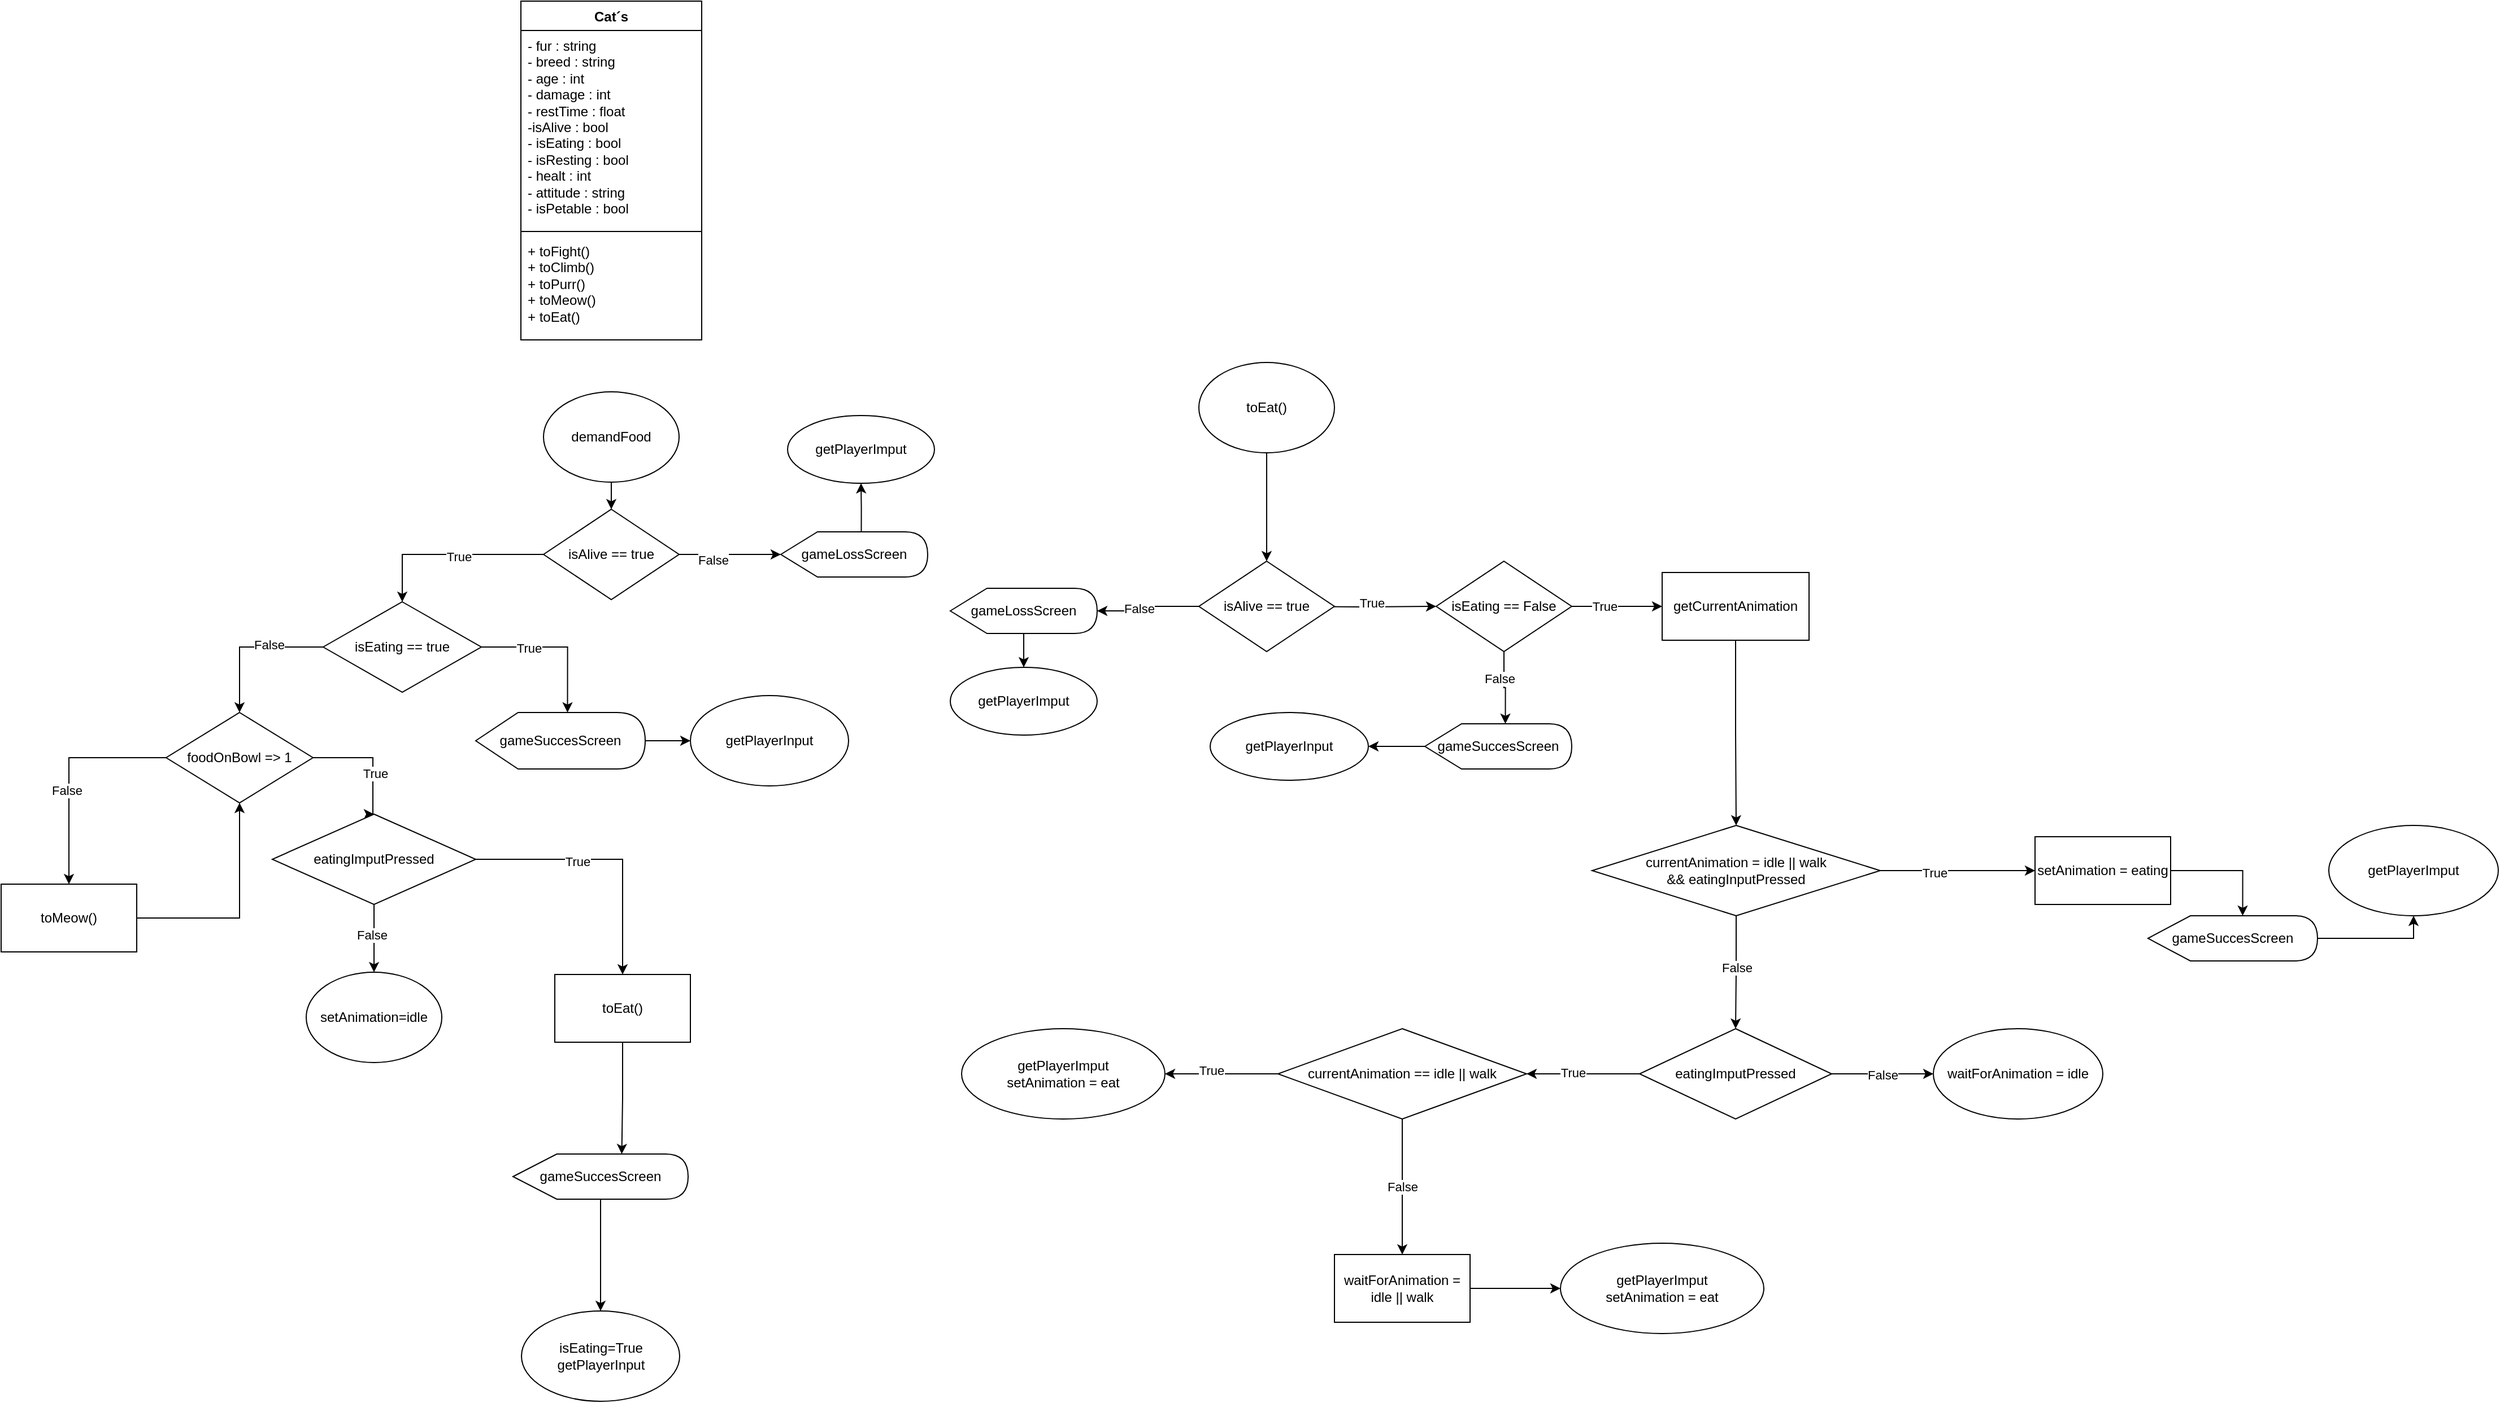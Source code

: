 <mxfile version="24.4.4" type="device">
  <diagram name="Página-1" id="e4EU93nEuUOYm5R4-OpO">
    <mxGraphModel dx="1434" dy="1923" grid="1" gridSize="10" guides="1" tooltips="1" connect="1" arrows="1" fold="1" page="1" pageScale="1" pageWidth="827" pageHeight="1169" math="0" shadow="0">
      <root>
        <mxCell id="0" />
        <mxCell id="1" parent="0" />
        <mxCell id="uC1Y4MNjhKWYOcaYpt3U-1" value="&lt;div&gt;Cat´s&lt;/div&gt;" style="swimlane;fontStyle=1;align=center;verticalAlign=top;childLayout=stackLayout;horizontal=1;startSize=26;horizontalStack=0;resizeParent=1;resizeParentMax=0;resizeLast=0;collapsible=1;marginBottom=0;whiteSpace=wrap;html=1;" parent="1" vertex="1">
          <mxGeometry x="480" y="-320" width="160" height="300" as="geometry" />
        </mxCell>
        <mxCell id="uC1Y4MNjhKWYOcaYpt3U-2" value="- fur : string&lt;div&gt;- breed : string&lt;/div&gt;&lt;div&gt;- age : int&lt;/div&gt;&lt;div&gt;- damage : int&lt;/div&gt;&lt;div&gt;- restTime : float&lt;/div&gt;&lt;div&gt;-isAlive : bool&lt;/div&gt;&lt;div&gt;- isEating : bool&lt;/div&gt;&lt;div&gt;- isResting : bool&lt;/div&gt;&lt;div&gt;- healt : int&lt;/div&gt;&lt;div&gt;- attitude : string&lt;/div&gt;&lt;div&gt;- isPetable : bool&lt;/div&gt;" style="text;strokeColor=none;fillColor=none;align=left;verticalAlign=top;spacingLeft=4;spacingRight=4;overflow=hidden;rotatable=0;points=[[0,0.5],[1,0.5]];portConstraint=eastwest;whiteSpace=wrap;html=1;" parent="uC1Y4MNjhKWYOcaYpt3U-1" vertex="1">
          <mxGeometry y="26" width="160" height="174" as="geometry" />
        </mxCell>
        <mxCell id="uC1Y4MNjhKWYOcaYpt3U-3" value="" style="line;strokeWidth=1;fillColor=none;align=left;verticalAlign=middle;spacingTop=-1;spacingLeft=3;spacingRight=3;rotatable=0;labelPosition=right;points=[];portConstraint=eastwest;strokeColor=inherit;" parent="uC1Y4MNjhKWYOcaYpt3U-1" vertex="1">
          <mxGeometry y="200" width="160" height="8" as="geometry" />
        </mxCell>
        <mxCell id="uC1Y4MNjhKWYOcaYpt3U-4" value="+ toFight()&lt;div&gt;+ toClimb()&lt;/div&gt;&lt;div&gt;+ toPurr()&lt;/div&gt;&lt;div&gt;+ toMeow()&lt;/div&gt;+ toEat()&lt;br&gt;&lt;div&gt;&lt;br&gt;&lt;/div&gt;" style="text;strokeColor=none;fillColor=none;align=left;verticalAlign=top;spacingLeft=4;spacingRight=4;overflow=hidden;rotatable=0;points=[[0,0.5],[1,0.5]];portConstraint=eastwest;whiteSpace=wrap;html=1;" parent="uC1Y4MNjhKWYOcaYpt3U-1" vertex="1">
          <mxGeometry y="208" width="160" height="92" as="geometry" />
        </mxCell>
        <mxCell id="lEr0R_TYEMFG4Ablx6tV-24" value="" style="edgeStyle=orthogonalEdgeStyle;rounded=0;orthogonalLoop=1;jettySize=auto;html=1;" edge="1" parent="1" source="uC1Y4MNjhKWYOcaYpt3U-5" target="lEr0R_TYEMFG4Ablx6tV-23">
          <mxGeometry relative="1" as="geometry" />
        </mxCell>
        <mxCell id="uC1Y4MNjhKWYOcaYpt3U-5" value="demandFood" style="ellipse;whiteSpace=wrap;html=1;" parent="1" vertex="1">
          <mxGeometry x="500" y="26" width="120" height="80" as="geometry" />
        </mxCell>
        <mxCell id="lEr0R_TYEMFG4Ablx6tV-2" style="edgeStyle=orthogonalEdgeStyle;rounded=0;orthogonalLoop=1;jettySize=auto;html=1;exitX=1;exitY=0.5;exitDx=0;exitDy=0;" edge="1" parent="1" source="lEr0R_TYEMFG4Ablx6tV-31" target="lEr0R_TYEMFG4Ablx6tV-10">
          <mxGeometry relative="1" as="geometry">
            <mxPoint x="740" y="682" as="targetPoint" />
            <mxPoint x="670" y="570" as="sourcePoint" />
          </mxGeometry>
        </mxCell>
        <mxCell id="lEr0R_TYEMFG4Ablx6tV-105" value="True" style="edgeLabel;html=1;align=center;verticalAlign=middle;resizable=0;points=[];" vertex="1" connectable="0" parent="lEr0R_TYEMFG4Ablx6tV-2">
          <mxGeometry x="-0.224" y="-2" relative="1" as="geometry">
            <mxPoint as="offset" />
          </mxGeometry>
        </mxCell>
        <mxCell id="lEr0R_TYEMFG4Ablx6tV-5" style="edgeStyle=orthogonalEdgeStyle;rounded=0;orthogonalLoop=1;jettySize=auto;html=1;exitX=0;exitY=0.5;exitDx=0;exitDy=0;" edge="1" parent="1" source="lEr0R_TYEMFG4Ablx6tV-1" target="lEr0R_TYEMFG4Ablx6tV-8">
          <mxGeometry relative="1" as="geometry">
            <mxPoint x="80" y="458" as="targetPoint" />
            <mxPoint x="140" y="390" as="sourcePoint" />
          </mxGeometry>
        </mxCell>
        <mxCell id="lEr0R_TYEMFG4Ablx6tV-107" value="False" style="edgeLabel;html=1;align=center;verticalAlign=middle;resizable=0;points=[];" vertex="1" connectable="0" parent="lEr0R_TYEMFG4Ablx6tV-5">
          <mxGeometry x="0.162" y="-2" relative="1" as="geometry">
            <mxPoint as="offset" />
          </mxGeometry>
        </mxCell>
        <mxCell id="lEr0R_TYEMFG4Ablx6tV-9" style="edgeStyle=orthogonalEdgeStyle;rounded=0;orthogonalLoop=1;jettySize=auto;html=1;entryX=0.5;entryY=1;entryDx=0;entryDy=0;" edge="1" parent="1" source="lEr0R_TYEMFG4Ablx6tV-8" target="lEr0R_TYEMFG4Ablx6tV-1">
          <mxGeometry relative="1" as="geometry" />
        </mxCell>
        <mxCell id="lEr0R_TYEMFG4Ablx6tV-8" value="toMeow()" style="rounded=0;whiteSpace=wrap;html=1;" vertex="1" parent="1">
          <mxGeometry x="20" y="462" width="120" height="60" as="geometry" />
        </mxCell>
        <mxCell id="lEr0R_TYEMFG4Ablx6tV-10" value="toEat()" style="rounded=0;whiteSpace=wrap;html=1;" vertex="1" parent="1">
          <mxGeometry x="510" y="542" width="120" height="60" as="geometry" />
        </mxCell>
        <mxCell id="lEr0R_TYEMFG4Ablx6tV-14" value="isEating == true" style="rhombus;whiteSpace=wrap;html=1;" vertex="1" parent="1">
          <mxGeometry x="305" y="212" width="140" height="80" as="geometry" />
        </mxCell>
        <mxCell id="lEr0R_TYEMFG4Ablx6tV-26" value="" style="edgeStyle=orthogonalEdgeStyle;rounded=0;orthogonalLoop=1;jettySize=auto;html=1;entryX=0;entryY=0.5;entryDx=0;entryDy=0;entryPerimeter=0;" edge="1" parent="1" source="lEr0R_TYEMFG4Ablx6tV-23" target="lEr0R_TYEMFG4Ablx6tV-138">
          <mxGeometry relative="1" as="geometry">
            <mxPoint x="700" y="170" as="targetPoint" />
          </mxGeometry>
        </mxCell>
        <mxCell id="lEr0R_TYEMFG4Ablx6tV-125" value="False" style="edgeLabel;html=1;align=center;verticalAlign=middle;resizable=0;points=[];" vertex="1" connectable="0" parent="lEr0R_TYEMFG4Ablx6tV-26">
          <mxGeometry x="-0.333" y="-5" relative="1" as="geometry">
            <mxPoint as="offset" />
          </mxGeometry>
        </mxCell>
        <mxCell id="lEr0R_TYEMFG4Ablx6tV-28" style="edgeStyle=orthogonalEdgeStyle;rounded=0;orthogonalLoop=1;jettySize=auto;html=1;entryX=0.5;entryY=0;entryDx=0;entryDy=0;" edge="1" parent="1" source="lEr0R_TYEMFG4Ablx6tV-23" target="lEr0R_TYEMFG4Ablx6tV-14">
          <mxGeometry relative="1" as="geometry" />
        </mxCell>
        <mxCell id="lEr0R_TYEMFG4Ablx6tV-124" value="True" style="edgeLabel;html=1;align=center;verticalAlign=middle;resizable=0;points=[];" vertex="1" connectable="0" parent="lEr0R_TYEMFG4Ablx6tV-28">
          <mxGeometry x="-0.102" y="2" relative="1" as="geometry">
            <mxPoint as="offset" />
          </mxGeometry>
        </mxCell>
        <mxCell id="lEr0R_TYEMFG4Ablx6tV-23" value="isAlive == true" style="rhombus;whiteSpace=wrap;html=1;" vertex="1" parent="1">
          <mxGeometry x="500" y="130" width="120" height="80" as="geometry" />
        </mxCell>
        <mxCell id="lEr0R_TYEMFG4Ablx6tV-25" value="&lt;div&gt;getPlayerImput&lt;/div&gt;" style="ellipse;whiteSpace=wrap;html=1;" vertex="1" parent="1">
          <mxGeometry x="716" y="47" width="130" height="60" as="geometry" />
        </mxCell>
        <mxCell id="lEr0R_TYEMFG4Ablx6tV-29" value="" style="edgeStyle=orthogonalEdgeStyle;rounded=0;orthogonalLoop=1;jettySize=auto;html=1;" edge="1" parent="1" source="lEr0R_TYEMFG4Ablx6tV-14" target="lEr0R_TYEMFG4Ablx6tV-1">
          <mxGeometry relative="1" as="geometry">
            <mxPoint x="225" y="302" as="targetPoint" />
            <mxPoint x="305" y="252" as="sourcePoint" />
          </mxGeometry>
        </mxCell>
        <mxCell id="lEr0R_TYEMFG4Ablx6tV-123" value="False" style="edgeLabel;html=1;align=center;verticalAlign=middle;resizable=0;points=[];" vertex="1" connectable="0" parent="lEr0R_TYEMFG4Ablx6tV-29">
          <mxGeometry x="-0.273" y="-2" relative="1" as="geometry">
            <mxPoint as="offset" />
          </mxGeometry>
        </mxCell>
        <mxCell id="lEr0R_TYEMFG4Ablx6tV-32" value="" style="edgeStyle=orthogonalEdgeStyle;rounded=0;orthogonalLoop=1;jettySize=auto;html=1;entryX=0.5;entryY=0;entryDx=0;entryDy=0;" edge="1" parent="1" source="lEr0R_TYEMFG4Ablx6tV-1" target="lEr0R_TYEMFG4Ablx6tV-31">
          <mxGeometry relative="1" as="geometry">
            <Array as="points">
              <mxPoint x="349" y="350" />
            </Array>
          </mxGeometry>
        </mxCell>
        <mxCell id="lEr0R_TYEMFG4Ablx6tV-108" value="True" style="edgeLabel;html=1;align=center;verticalAlign=middle;resizable=0;points=[];" vertex="1" connectable="0" parent="lEr0R_TYEMFG4Ablx6tV-32">
          <mxGeometry x="0.282" y="2" relative="1" as="geometry">
            <mxPoint as="offset" />
          </mxGeometry>
        </mxCell>
        <mxCell id="lEr0R_TYEMFG4Ablx6tV-1" value="foodOnBowl =&amp;gt; 1" style="rhombus;whiteSpace=wrap;html=1;" vertex="1" parent="1">
          <mxGeometry x="166" y="310" width="130" height="80" as="geometry" />
        </mxCell>
        <mxCell id="lEr0R_TYEMFG4Ablx6tV-33" style="edgeStyle=orthogonalEdgeStyle;rounded=0;orthogonalLoop=1;jettySize=auto;html=1;exitX=0.5;exitY=1;exitDx=0;exitDy=0;" edge="1" parent="1" source="lEr0R_TYEMFG4Ablx6tV-31" target="lEr0R_TYEMFG4Ablx6tV-34">
          <mxGeometry relative="1" as="geometry">
            <mxPoint x="350" y="550" as="targetPoint" />
          </mxGeometry>
        </mxCell>
        <mxCell id="lEr0R_TYEMFG4Ablx6tV-106" value="False" style="edgeLabel;html=1;align=center;verticalAlign=middle;resizable=0;points=[];" vertex="1" connectable="0" parent="lEr0R_TYEMFG4Ablx6tV-33">
          <mxGeometry x="-0.1" y="-2" relative="1" as="geometry">
            <mxPoint as="offset" />
          </mxGeometry>
        </mxCell>
        <mxCell id="lEr0R_TYEMFG4Ablx6tV-31" value="eatingImputPressed" style="rhombus;whiteSpace=wrap;html=1;" vertex="1" parent="1">
          <mxGeometry x="260" y="400" width="180" height="80" as="geometry" />
        </mxCell>
        <mxCell id="lEr0R_TYEMFG4Ablx6tV-34" value="setAnimation=idle" style="ellipse;whiteSpace=wrap;html=1;" vertex="1" parent="1">
          <mxGeometry x="290" y="540" width="120" height="80" as="geometry" />
        </mxCell>
        <mxCell id="lEr0R_TYEMFG4Ablx6tV-12" value="&lt;div&gt;isEating=True&lt;/div&gt;&lt;div&gt;getPlayerInput&lt;/div&gt;" style="ellipse;whiteSpace=wrap;html=1;" vertex="1" parent="1">
          <mxGeometry x="480.5" y="840" width="140" height="80" as="geometry" />
        </mxCell>
        <mxCell id="lEr0R_TYEMFG4Ablx6tV-44" value="toEat()" style="ellipse;whiteSpace=wrap;html=1;" vertex="1" parent="1">
          <mxGeometry x="1080" width="120" height="80" as="geometry" />
        </mxCell>
        <mxCell id="lEr0R_TYEMFG4Ablx6tV-48" value="&lt;div&gt;getPlayerImput&lt;/div&gt;" style="ellipse;whiteSpace=wrap;html=1;" vertex="1" parent="1">
          <mxGeometry x="860" y="270" width="130" height="60" as="geometry" />
        </mxCell>
        <mxCell id="lEr0R_TYEMFG4Ablx6tV-51" value="" style="edgeStyle=orthogonalEdgeStyle;rounded=0;orthogonalLoop=1;jettySize=auto;html=1;" edge="1" parent="1" source="lEr0R_TYEMFG4Ablx6tV-44" target="lEr0R_TYEMFG4Ablx6tV-47">
          <mxGeometry relative="1" as="geometry">
            <mxPoint x="1140" y="80" as="sourcePoint" />
            <mxPoint x="1140" y="150" as="targetPoint" />
          </mxGeometry>
        </mxCell>
        <mxCell id="lEr0R_TYEMFG4Ablx6tV-54" style="edgeStyle=orthogonalEdgeStyle;rounded=0;orthogonalLoop=1;jettySize=auto;html=1;exitX=0;exitY=0.5;exitDx=0;exitDy=0;entryX=1;entryY=0.5;entryDx=0;entryDy=0;entryPerimeter=0;" edge="1" parent="1" source="lEr0R_TYEMFG4Ablx6tV-47" target="lEr0R_TYEMFG4Ablx6tV-136">
          <mxGeometry relative="1" as="geometry">
            <mxPoint x="990" y="216" as="targetPoint" />
          </mxGeometry>
        </mxCell>
        <mxCell id="lEr0R_TYEMFG4Ablx6tV-99" value="False" style="edgeLabel;html=1;align=center;verticalAlign=middle;resizable=0;points=[];" vertex="1" connectable="0" parent="lEr0R_TYEMFG4Ablx6tV-54">
          <mxGeometry x="0.22" y="-2" relative="1" as="geometry">
            <mxPoint as="offset" />
          </mxGeometry>
        </mxCell>
        <mxCell id="lEr0R_TYEMFG4Ablx6tV-57" value="" style="edgeStyle=orthogonalEdgeStyle;rounded=0;orthogonalLoop=1;jettySize=auto;html=1;exitX=1;exitY=0.5;exitDx=0;exitDy=0;" edge="1" parent="1" target="lEr0R_TYEMFG4Ablx6tV-56">
          <mxGeometry relative="1" as="geometry">
            <mxPoint x="1160" y="216" as="sourcePoint" />
          </mxGeometry>
        </mxCell>
        <mxCell id="lEr0R_TYEMFG4Ablx6tV-98" value="True" style="edgeLabel;html=1;align=center;verticalAlign=middle;resizable=0;points=[];" vertex="1" connectable="0" parent="lEr0R_TYEMFG4Ablx6tV-57">
          <mxGeometry x="0.124" y="3" relative="1" as="geometry">
            <mxPoint as="offset" />
          </mxGeometry>
        </mxCell>
        <mxCell id="lEr0R_TYEMFG4Ablx6tV-47" value="isAlive == true" style="rhombus;whiteSpace=wrap;html=1;" vertex="1" parent="1">
          <mxGeometry x="1080" y="176" width="120" height="80" as="geometry" />
        </mxCell>
        <mxCell id="lEr0R_TYEMFG4Ablx6tV-59" style="edgeStyle=orthogonalEdgeStyle;rounded=0;orthogonalLoop=1;jettySize=auto;html=1;exitX=0.5;exitY=1;exitDx=0;exitDy=0;entryX=0;entryY=0;entryDx=71.25;entryDy=0;entryPerimeter=0;" edge="1" parent="1" source="lEr0R_TYEMFG4Ablx6tV-56" target="lEr0R_TYEMFG4Ablx6tV-129">
          <mxGeometry relative="1" as="geometry">
            <mxPoint x="1350" y="302" as="targetPoint" />
          </mxGeometry>
        </mxCell>
        <mxCell id="lEr0R_TYEMFG4Ablx6tV-97" value="False" style="edgeLabel;html=1;align=center;verticalAlign=middle;resizable=0;points=[];" vertex="1" connectable="0" parent="lEr0R_TYEMFG4Ablx6tV-59">
          <mxGeometry x="-0.261" y="-4" relative="1" as="geometry">
            <mxPoint as="offset" />
          </mxGeometry>
        </mxCell>
        <mxCell id="lEr0R_TYEMFG4Ablx6tV-67" value="" style="edgeStyle=orthogonalEdgeStyle;rounded=0;orthogonalLoop=1;jettySize=auto;html=1;" edge="1" parent="1" source="lEr0R_TYEMFG4Ablx6tV-56" target="lEr0R_TYEMFG4Ablx6tV-66">
          <mxGeometry relative="1" as="geometry" />
        </mxCell>
        <mxCell id="lEr0R_TYEMFG4Ablx6tV-128" value="True" style="edgeLabel;html=1;align=center;verticalAlign=middle;resizable=0;points=[];" vertex="1" connectable="0" parent="lEr0R_TYEMFG4Ablx6tV-67">
          <mxGeometry x="-0.275" relative="1" as="geometry">
            <mxPoint as="offset" />
          </mxGeometry>
        </mxCell>
        <mxCell id="lEr0R_TYEMFG4Ablx6tV-56" value="isEating == False" style="rhombus;whiteSpace=wrap;html=1;" vertex="1" parent="1">
          <mxGeometry x="1290" y="176" width="120" height="80" as="geometry" />
        </mxCell>
        <mxCell id="lEr0R_TYEMFG4Ablx6tV-69" value="" style="edgeStyle=orthogonalEdgeStyle;rounded=0;orthogonalLoop=1;jettySize=auto;html=1;entryX=0.5;entryY=0;entryDx=0;entryDy=0;" edge="1" parent="1" source="lEr0R_TYEMFG4Ablx6tV-66" target="lEr0R_TYEMFG4Ablx6tV-68">
          <mxGeometry relative="1" as="geometry" />
        </mxCell>
        <mxCell id="lEr0R_TYEMFG4Ablx6tV-66" value="getCurrentAnimation" style="whiteSpace=wrap;html=1;" vertex="1" parent="1">
          <mxGeometry x="1490" y="186" width="130" height="60" as="geometry" />
        </mxCell>
        <mxCell id="lEr0R_TYEMFG4Ablx6tV-70" style="edgeStyle=orthogonalEdgeStyle;rounded=0;orthogonalLoop=1;jettySize=auto;html=1;entryX=0.5;entryY=0;entryDx=0;entryDy=0;" edge="1" parent="1" source="lEr0R_TYEMFG4Ablx6tV-68" target="lEr0R_TYEMFG4Ablx6tV-76">
          <mxGeometry relative="1" as="geometry">
            <mxPoint x="1552.5" y="574" as="targetPoint" />
          </mxGeometry>
        </mxCell>
        <mxCell id="lEr0R_TYEMFG4Ablx6tV-95" value="False" style="edgeLabel;html=1;align=center;verticalAlign=middle;resizable=0;points=[];" vertex="1" connectable="0" parent="lEr0R_TYEMFG4Ablx6tV-70">
          <mxGeometry x="-0.095" relative="1" as="geometry">
            <mxPoint as="offset" />
          </mxGeometry>
        </mxCell>
        <mxCell id="lEr0R_TYEMFG4Ablx6tV-71" style="edgeStyle=orthogonalEdgeStyle;rounded=0;orthogonalLoop=1;jettySize=auto;html=1;entryX=0;entryY=0.5;entryDx=0;entryDy=0;" edge="1" parent="1" source="lEr0R_TYEMFG4Ablx6tV-68" target="lEr0R_TYEMFG4Ablx6tV-133">
          <mxGeometry relative="1" as="geometry">
            <mxPoint x="1880" y="450" as="targetPoint" />
          </mxGeometry>
        </mxCell>
        <mxCell id="lEr0R_TYEMFG4Ablx6tV-96" value="True" style="edgeLabel;html=1;align=center;verticalAlign=middle;resizable=0;points=[];" vertex="1" connectable="0" parent="lEr0R_TYEMFG4Ablx6tV-71">
          <mxGeometry x="-0.3" y="-2" relative="1" as="geometry">
            <mxPoint as="offset" />
          </mxGeometry>
        </mxCell>
        <mxCell id="lEr0R_TYEMFG4Ablx6tV-68" value="&lt;div&gt;currentAnimation = idle || walk&lt;br&gt;&lt;/div&gt;&lt;div&gt;&amp;amp;&amp;amp; eatingInputPressed&lt;br&gt;&lt;/div&gt;" style="rhombus;whiteSpace=wrap;html=1;" vertex="1" parent="1">
          <mxGeometry x="1428" y="410" width="255" height="80" as="geometry" />
        </mxCell>
        <mxCell id="lEr0R_TYEMFG4Ablx6tV-74" value="&lt;div&gt;getPlayerImput&lt;/div&gt;" style="ellipse;whiteSpace=wrap;html=1;" vertex="1" parent="1">
          <mxGeometry x="2080" y="410" width="150" height="80" as="geometry" />
        </mxCell>
        <mxCell id="lEr0R_TYEMFG4Ablx6tV-89" value="" style="edgeStyle=orthogonalEdgeStyle;rounded=0;orthogonalLoop=1;jettySize=auto;html=1;" edge="1" parent="1" source="lEr0R_TYEMFG4Ablx6tV-76" target="lEr0R_TYEMFG4Ablx6tV-88">
          <mxGeometry relative="1" as="geometry" />
        </mxCell>
        <mxCell id="lEr0R_TYEMFG4Ablx6tV-92" value="True" style="edgeLabel;html=1;align=center;verticalAlign=middle;resizable=0;points=[];" vertex="1" connectable="0" parent="lEr0R_TYEMFG4Ablx6tV-89">
          <mxGeometry x="0.2" y="-1" relative="1" as="geometry">
            <mxPoint x="1" as="offset" />
          </mxGeometry>
        </mxCell>
        <mxCell id="lEr0R_TYEMFG4Ablx6tV-76" value="eatingImputPressed" style="rhombus;whiteSpace=wrap;html=1;" vertex="1" parent="1">
          <mxGeometry x="1470" y="590" width="170" height="80" as="geometry" />
        </mxCell>
        <mxCell id="lEr0R_TYEMFG4Ablx6tV-82" value="" style="edgeStyle=orthogonalEdgeStyle;rounded=0;orthogonalLoop=1;jettySize=auto;html=1;" edge="1" parent="1" source="lEr0R_TYEMFG4Ablx6tV-76" target="lEr0R_TYEMFG4Ablx6tV-83">
          <mxGeometry relative="1" as="geometry">
            <mxPoint x="2000" y="396" as="targetPoint" />
            <mxPoint x="1938" y="396" as="sourcePoint" />
          </mxGeometry>
        </mxCell>
        <mxCell id="lEr0R_TYEMFG4Ablx6tV-94" value="False" style="edgeLabel;html=1;align=center;verticalAlign=middle;resizable=0;points=[];" vertex="1" connectable="0" parent="lEr0R_TYEMFG4Ablx6tV-82">
          <mxGeometry x="-0.016" y="-1" relative="1" as="geometry">
            <mxPoint as="offset" />
          </mxGeometry>
        </mxCell>
        <mxCell id="lEr0R_TYEMFG4Ablx6tV-83" value="waitForAnimation = idle" style="ellipse;whiteSpace=wrap;html=1;" vertex="1" parent="1">
          <mxGeometry x="1730" y="590" width="150" height="80" as="geometry" />
        </mxCell>
        <mxCell id="lEr0R_TYEMFG4Ablx6tV-100" style="edgeStyle=orthogonalEdgeStyle;rounded=0;orthogonalLoop=1;jettySize=auto;html=1;" edge="1" parent="1" source="lEr0R_TYEMFG4Ablx6tV-88" target="lEr0R_TYEMFG4Ablx6tV-104">
          <mxGeometry relative="1" as="geometry">
            <mxPoint x="1010" y="630" as="targetPoint" />
          </mxGeometry>
        </mxCell>
        <mxCell id="lEr0R_TYEMFG4Ablx6tV-101" value="True" style="edgeLabel;html=1;align=center;verticalAlign=middle;resizable=0;points=[];" vertex="1" connectable="0" parent="lEr0R_TYEMFG4Ablx6tV-100">
          <mxGeometry x="0.182" y="-3" relative="1" as="geometry">
            <mxPoint as="offset" />
          </mxGeometry>
        </mxCell>
        <mxCell id="lEr0R_TYEMFG4Ablx6tV-88" value="currentAnimation == idle || walk" style="rhombus;whiteSpace=wrap;html=1;" vertex="1" parent="1">
          <mxGeometry x="1150" y="590" width="220" height="80" as="geometry" />
        </mxCell>
        <mxCell id="lEr0R_TYEMFG4Ablx6tV-104" value="&lt;div&gt;getPlayerImput&lt;/div&gt;&lt;div&gt;setAnimation = eat&lt;br&gt;&lt;/div&gt;" style="ellipse;whiteSpace=wrap;html=1;" vertex="1" parent="1">
          <mxGeometry x="870" y="590" width="180" height="80" as="geometry" />
        </mxCell>
        <mxCell id="lEr0R_TYEMFG4Ablx6tV-111" value="" style="edgeStyle=orthogonalEdgeStyle;rounded=0;orthogonalLoop=1;jettySize=auto;html=1;" edge="1" parent="1" source="lEr0R_TYEMFG4Ablx6tV-88" target="lEr0R_TYEMFG4Ablx6tV-109">
          <mxGeometry relative="1" as="geometry">
            <mxPoint x="1260" y="750" as="targetPoint" />
            <mxPoint x="1260" y="670" as="sourcePoint" />
          </mxGeometry>
        </mxCell>
        <mxCell id="lEr0R_TYEMFG4Ablx6tV-112" value="False" style="edgeLabel;html=1;align=center;verticalAlign=middle;resizable=0;points=[];" vertex="1" connectable="0" parent="lEr0R_TYEMFG4Ablx6tV-111">
          <mxGeometry x="-0.006" relative="1" as="geometry">
            <mxPoint as="offset" />
          </mxGeometry>
        </mxCell>
        <mxCell id="lEr0R_TYEMFG4Ablx6tV-114" style="edgeStyle=orthogonalEdgeStyle;rounded=0;orthogonalLoop=1;jettySize=auto;html=1;exitX=1;exitY=0.5;exitDx=0;exitDy=0;entryX=0;entryY=0.5;entryDx=0;entryDy=0;" edge="1" parent="1" source="lEr0R_TYEMFG4Ablx6tV-109" target="lEr0R_TYEMFG4Ablx6tV-113">
          <mxGeometry relative="1" as="geometry" />
        </mxCell>
        <mxCell id="lEr0R_TYEMFG4Ablx6tV-109" value="waitForAnimation = idle || walk" style="whiteSpace=wrap;html=1;" vertex="1" parent="1">
          <mxGeometry x="1200" y="790" width="120" height="60" as="geometry" />
        </mxCell>
        <mxCell id="lEr0R_TYEMFG4Ablx6tV-113" value="&lt;div&gt;getPlayerImput&lt;/div&gt;&lt;div&gt;setAnimation = eat&lt;br&gt;&lt;/div&gt;" style="ellipse;whiteSpace=wrap;html=1;" vertex="1" parent="1">
          <mxGeometry x="1400" y="780" width="180" height="80" as="geometry" />
        </mxCell>
        <mxCell id="lEr0R_TYEMFG4Ablx6tV-118" style="edgeStyle=orthogonalEdgeStyle;rounded=0;orthogonalLoop=1;jettySize=auto;html=1;entryX=0.5;entryY=0;entryDx=0;entryDy=0;" edge="1" parent="1" source="lEr0R_TYEMFG4Ablx6tV-115" target="lEr0R_TYEMFG4Ablx6tV-12">
          <mxGeometry relative="1" as="geometry" />
        </mxCell>
        <mxCell id="lEr0R_TYEMFG4Ablx6tV-115" value="gameSuccesScreen" style="shape=display;whiteSpace=wrap;html=1;" vertex="1" parent="1">
          <mxGeometry x="473" y="701" width="155" height="40" as="geometry" />
        </mxCell>
        <mxCell id="lEr0R_TYEMFG4Ablx6tV-117" style="edgeStyle=orthogonalEdgeStyle;rounded=0;orthogonalLoop=1;jettySize=auto;html=1;entryX=0;entryY=0;entryDx=96.25;entryDy=0;entryPerimeter=0;" edge="1" parent="1" source="lEr0R_TYEMFG4Ablx6tV-10" target="lEr0R_TYEMFG4Ablx6tV-115">
          <mxGeometry relative="1" as="geometry" />
        </mxCell>
        <mxCell id="lEr0R_TYEMFG4Ablx6tV-126" style="edgeStyle=orthogonalEdgeStyle;rounded=0;orthogonalLoop=1;jettySize=auto;html=1;exitX=1;exitY=0.5;exitDx=0;exitDy=0;exitPerimeter=0;entryX=0;entryY=0.5;entryDx=0;entryDy=0;" edge="1" parent="1" source="lEr0R_TYEMFG4Ablx6tV-119" target="lEr0R_TYEMFG4Ablx6tV-127">
          <mxGeometry relative="1" as="geometry">
            <mxPoint x="650" y="335" as="targetPoint" />
          </mxGeometry>
        </mxCell>
        <mxCell id="lEr0R_TYEMFG4Ablx6tV-119" value="gameSuccesScreen" style="shape=display;whiteSpace=wrap;html=1;" vertex="1" parent="1">
          <mxGeometry x="440" y="310" width="150" height="50" as="geometry" />
        </mxCell>
        <mxCell id="lEr0R_TYEMFG4Ablx6tV-121" style="edgeStyle=orthogonalEdgeStyle;rounded=0;orthogonalLoop=1;jettySize=auto;html=1;exitX=1;exitY=0.5;exitDx=0;exitDy=0;entryX=0;entryY=0;entryDx=81.25;entryDy=0;entryPerimeter=0;" edge="1" parent="1" source="lEr0R_TYEMFG4Ablx6tV-14" target="lEr0R_TYEMFG4Ablx6tV-119">
          <mxGeometry relative="1" as="geometry" />
        </mxCell>
        <mxCell id="lEr0R_TYEMFG4Ablx6tV-122" value="True" style="edgeLabel;html=1;align=center;verticalAlign=middle;resizable=0;points=[];" vertex="1" connectable="0" parent="lEr0R_TYEMFG4Ablx6tV-121">
          <mxGeometry x="-0.374" y="-1" relative="1" as="geometry">
            <mxPoint as="offset" />
          </mxGeometry>
        </mxCell>
        <mxCell id="lEr0R_TYEMFG4Ablx6tV-127" value="&lt;div&gt;getPlayerInput&lt;/div&gt;" style="ellipse;whiteSpace=wrap;html=1;" vertex="1" parent="1">
          <mxGeometry x="630" y="295" width="140" height="80" as="geometry" />
        </mxCell>
        <mxCell id="lEr0R_TYEMFG4Ablx6tV-130" style="edgeStyle=orthogonalEdgeStyle;rounded=0;orthogonalLoop=1;jettySize=auto;html=1;entryX=1;entryY=0.5;entryDx=0;entryDy=0;" edge="1" parent="1" source="lEr0R_TYEMFG4Ablx6tV-129" target="lEr0R_TYEMFG4Ablx6tV-131">
          <mxGeometry relative="1" as="geometry">
            <mxPoint x="1230" y="340" as="targetPoint" />
          </mxGeometry>
        </mxCell>
        <mxCell id="lEr0R_TYEMFG4Ablx6tV-129" value="gameSuccesScreen" style="shape=display;whiteSpace=wrap;html=1;" vertex="1" parent="1">
          <mxGeometry x="1280" y="320" width="130" height="40" as="geometry" />
        </mxCell>
        <mxCell id="lEr0R_TYEMFG4Ablx6tV-131" value="&lt;div&gt;getPlayerInput&lt;/div&gt;" style="ellipse;whiteSpace=wrap;html=1;" vertex="1" parent="1">
          <mxGeometry x="1090" y="310" width="140" height="60" as="geometry" />
        </mxCell>
        <mxCell id="lEr0R_TYEMFG4Ablx6tV-135" style="edgeStyle=orthogonalEdgeStyle;rounded=0;orthogonalLoop=1;jettySize=auto;html=1;exitX=1;exitY=0.5;exitDx=0;exitDy=0;exitPerimeter=0;entryX=0.5;entryY=1;entryDx=0;entryDy=0;" edge="1" parent="1" source="lEr0R_TYEMFG4Ablx6tV-132" target="lEr0R_TYEMFG4Ablx6tV-74">
          <mxGeometry relative="1" as="geometry" />
        </mxCell>
        <mxCell id="lEr0R_TYEMFG4Ablx6tV-132" value="gameSuccesScreen" style="shape=display;whiteSpace=wrap;html=1;" vertex="1" parent="1">
          <mxGeometry x="1920" y="490" width="150" height="40" as="geometry" />
        </mxCell>
        <mxCell id="lEr0R_TYEMFG4Ablx6tV-133" value="setAnimation = eating" style="rounded=0;whiteSpace=wrap;html=1;" vertex="1" parent="1">
          <mxGeometry x="1820" y="420" width="120" height="60" as="geometry" />
        </mxCell>
        <mxCell id="lEr0R_TYEMFG4Ablx6tV-134" style="edgeStyle=orthogonalEdgeStyle;rounded=0;orthogonalLoop=1;jettySize=auto;html=1;exitX=1;exitY=0.5;exitDx=0;exitDy=0;entryX=0;entryY=0;entryDx=83.75;entryDy=0;entryPerimeter=0;" edge="1" parent="1" source="lEr0R_TYEMFG4Ablx6tV-133" target="lEr0R_TYEMFG4Ablx6tV-132">
          <mxGeometry relative="1" as="geometry" />
        </mxCell>
        <mxCell id="lEr0R_TYEMFG4Ablx6tV-137" style="edgeStyle=orthogonalEdgeStyle;rounded=0;orthogonalLoop=1;jettySize=auto;html=1;exitX=0;exitY=0;exitDx=71.25;exitDy=40;exitPerimeter=0;entryX=0.5;entryY=0;entryDx=0;entryDy=0;" edge="1" parent="1" source="lEr0R_TYEMFG4Ablx6tV-136" target="lEr0R_TYEMFG4Ablx6tV-48">
          <mxGeometry relative="1" as="geometry" />
        </mxCell>
        <mxCell id="lEr0R_TYEMFG4Ablx6tV-136" value="gameLossScreen" style="shape=display;whiteSpace=wrap;html=1;" vertex="1" parent="1">
          <mxGeometry x="860" y="200" width="130" height="40" as="geometry" />
        </mxCell>
        <mxCell id="lEr0R_TYEMFG4Ablx6tV-139" style="edgeStyle=orthogonalEdgeStyle;rounded=0;orthogonalLoop=1;jettySize=auto;html=1;exitX=0;exitY=0;exitDx=71.25;exitDy=0;exitPerimeter=0;entryX=0.5;entryY=1;entryDx=0;entryDy=0;" edge="1" parent="1" source="lEr0R_TYEMFG4Ablx6tV-138" target="lEr0R_TYEMFG4Ablx6tV-25">
          <mxGeometry relative="1" as="geometry" />
        </mxCell>
        <mxCell id="lEr0R_TYEMFG4Ablx6tV-138" value="gameLossScreen" style="shape=display;whiteSpace=wrap;html=1;" vertex="1" parent="1">
          <mxGeometry x="710" y="150" width="130" height="40" as="geometry" />
        </mxCell>
      </root>
    </mxGraphModel>
  </diagram>
</mxfile>
